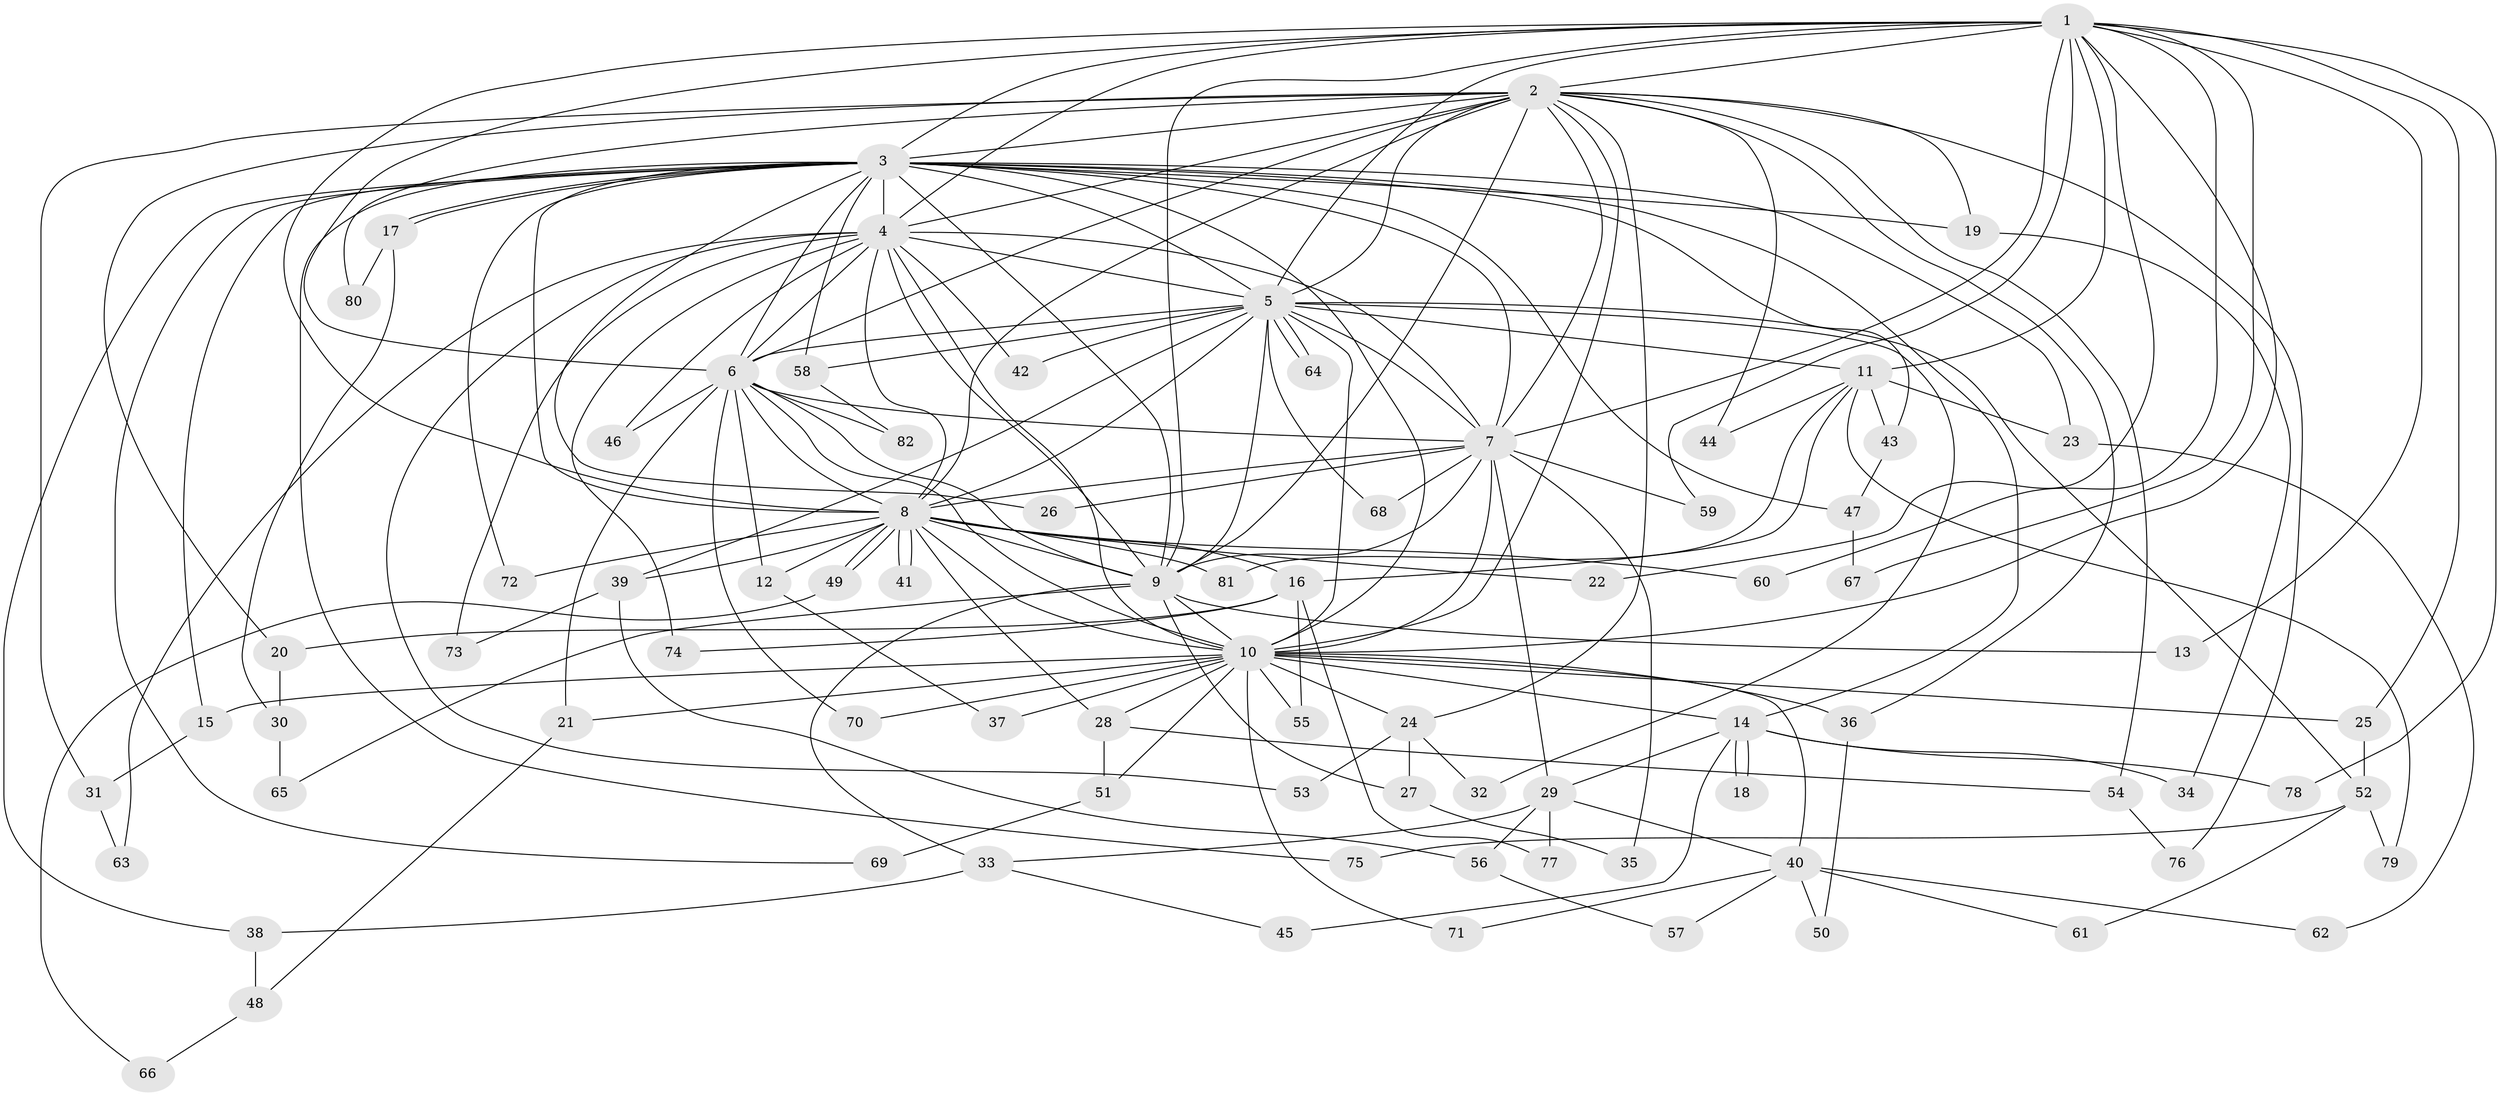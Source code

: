// coarse degree distribution, {22: 0.024390243902439025, 10: 0.024390243902439025, 18: 0.024390243902439025, 3: 0.3170731707317073, 4: 0.12195121951219512, 9: 0.04878048780487805, 11: 0.024390243902439025, 2: 0.14634146341463414, 14: 0.04878048780487805, 13: 0.024390243902439025, 1: 0.07317073170731707, 6: 0.07317073170731707, 7: 0.024390243902439025, 5: 0.024390243902439025}
// Generated by graph-tools (version 1.1) at 2025/45/03/06/25 01:45:10]
// undirected, 82 vertices, 189 edges
graph export_dot {
graph [start="1"]
  node [color=gray90,style=filled];
  1;
  2;
  3;
  4;
  5;
  6;
  7;
  8;
  9;
  10;
  11;
  12;
  13;
  14;
  15;
  16;
  17;
  18;
  19;
  20;
  21;
  22;
  23;
  24;
  25;
  26;
  27;
  28;
  29;
  30;
  31;
  32;
  33;
  34;
  35;
  36;
  37;
  38;
  39;
  40;
  41;
  42;
  43;
  44;
  45;
  46;
  47;
  48;
  49;
  50;
  51;
  52;
  53;
  54;
  55;
  56;
  57;
  58;
  59;
  60;
  61;
  62;
  63;
  64;
  65;
  66;
  67;
  68;
  69;
  70;
  71;
  72;
  73;
  74;
  75;
  76;
  77;
  78;
  79;
  80;
  81;
  82;
  1 -- 2;
  1 -- 3;
  1 -- 4;
  1 -- 5;
  1 -- 6;
  1 -- 7;
  1 -- 8;
  1 -- 9;
  1 -- 10;
  1 -- 11;
  1 -- 13;
  1 -- 22;
  1 -- 25;
  1 -- 59;
  1 -- 60;
  1 -- 67;
  1 -- 78;
  2 -- 3;
  2 -- 4;
  2 -- 5;
  2 -- 6;
  2 -- 7;
  2 -- 8;
  2 -- 9;
  2 -- 10;
  2 -- 19;
  2 -- 20;
  2 -- 24;
  2 -- 31;
  2 -- 36;
  2 -- 44;
  2 -- 54;
  2 -- 76;
  2 -- 80;
  3 -- 4;
  3 -- 5;
  3 -- 6;
  3 -- 7;
  3 -- 8;
  3 -- 9;
  3 -- 10;
  3 -- 14;
  3 -- 15;
  3 -- 17;
  3 -- 17;
  3 -- 19;
  3 -- 23;
  3 -- 26;
  3 -- 38;
  3 -- 43;
  3 -- 47;
  3 -- 58;
  3 -- 69;
  3 -- 72;
  3 -- 75;
  4 -- 5;
  4 -- 6;
  4 -- 7;
  4 -- 8;
  4 -- 9;
  4 -- 10;
  4 -- 42;
  4 -- 46;
  4 -- 53;
  4 -- 63;
  4 -- 73;
  4 -- 74;
  5 -- 6;
  5 -- 7;
  5 -- 8;
  5 -- 9;
  5 -- 10;
  5 -- 11;
  5 -- 32;
  5 -- 39;
  5 -- 42;
  5 -- 52;
  5 -- 58;
  5 -- 64;
  5 -- 64;
  5 -- 68;
  6 -- 7;
  6 -- 8;
  6 -- 9;
  6 -- 10;
  6 -- 12;
  6 -- 21;
  6 -- 46;
  6 -- 70;
  6 -- 82;
  7 -- 8;
  7 -- 9;
  7 -- 10;
  7 -- 26;
  7 -- 29;
  7 -- 35;
  7 -- 59;
  7 -- 68;
  8 -- 9;
  8 -- 10;
  8 -- 12;
  8 -- 16;
  8 -- 22;
  8 -- 28;
  8 -- 39;
  8 -- 41;
  8 -- 41;
  8 -- 49;
  8 -- 49;
  8 -- 60;
  8 -- 72;
  8 -- 81;
  9 -- 10;
  9 -- 13;
  9 -- 27;
  9 -- 33;
  9 -- 65;
  10 -- 14;
  10 -- 15;
  10 -- 21;
  10 -- 24;
  10 -- 25;
  10 -- 28;
  10 -- 36;
  10 -- 37;
  10 -- 40;
  10 -- 51;
  10 -- 55;
  10 -- 70;
  10 -- 71;
  11 -- 16;
  11 -- 23;
  11 -- 43;
  11 -- 44;
  11 -- 79;
  11 -- 81;
  12 -- 37;
  14 -- 18;
  14 -- 18;
  14 -- 29;
  14 -- 34;
  14 -- 45;
  14 -- 78;
  15 -- 31;
  16 -- 20;
  16 -- 55;
  16 -- 74;
  16 -- 77;
  17 -- 30;
  17 -- 80;
  19 -- 34;
  20 -- 30;
  21 -- 48;
  23 -- 62;
  24 -- 27;
  24 -- 32;
  24 -- 53;
  25 -- 52;
  27 -- 35;
  28 -- 51;
  28 -- 54;
  29 -- 33;
  29 -- 40;
  29 -- 56;
  29 -- 77;
  30 -- 65;
  31 -- 63;
  33 -- 38;
  33 -- 45;
  36 -- 50;
  38 -- 48;
  39 -- 56;
  39 -- 73;
  40 -- 50;
  40 -- 57;
  40 -- 61;
  40 -- 62;
  40 -- 71;
  43 -- 47;
  47 -- 67;
  48 -- 66;
  49 -- 66;
  51 -- 69;
  52 -- 61;
  52 -- 75;
  52 -- 79;
  54 -- 76;
  56 -- 57;
  58 -- 82;
}
